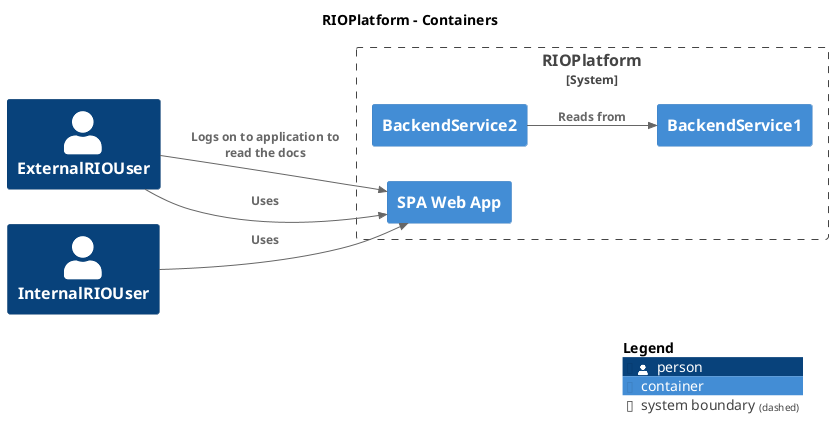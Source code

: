 @startuml
set separator none
title RIOPlatform - Containers

left to right direction

!include <C4/C4>
!include <C4/C4_Context>
!include <C4/C4_Container>

Person(ExternalRIOUser, "ExternalRIOUser", $descr="", $tags="", $link="")
Person(InternalRIOUser, "InternalRIOUser", $descr="", $tags="", $link="")

System_Boundary("RIOPlatform_boundary", "RIOPlatform", $tags="") {
  Container(RIOPlatform.BackendService2, "BackendService2", $techn="", $descr="", $tags="", $link="")
  Container(RIOPlatform.SPAWebApp, "SPA Web App", $techn="", $descr="", $tags="", $link="")
  Container(RIOPlatform.BackendService1, "BackendService1", $techn="", $descr="", $tags="", $link="")
}

Rel(RIOPlatform.BackendService2, RIOPlatform.BackendService1, "Reads from", $techn="", $tags="", $link="")
Rel(ExternalRIOUser, RIOPlatform.SPAWebApp, "Logs on to application to read the docs", $techn="", $tags="", $link="")
Rel(ExternalRIOUser, RIOPlatform.SPAWebApp, "Uses", $techn="", $tags="", $link="")
Rel(InternalRIOUser, RIOPlatform.SPAWebApp, "Uses", $techn="", $tags="", $link="")

SHOW_LEGEND(true)
@enduml